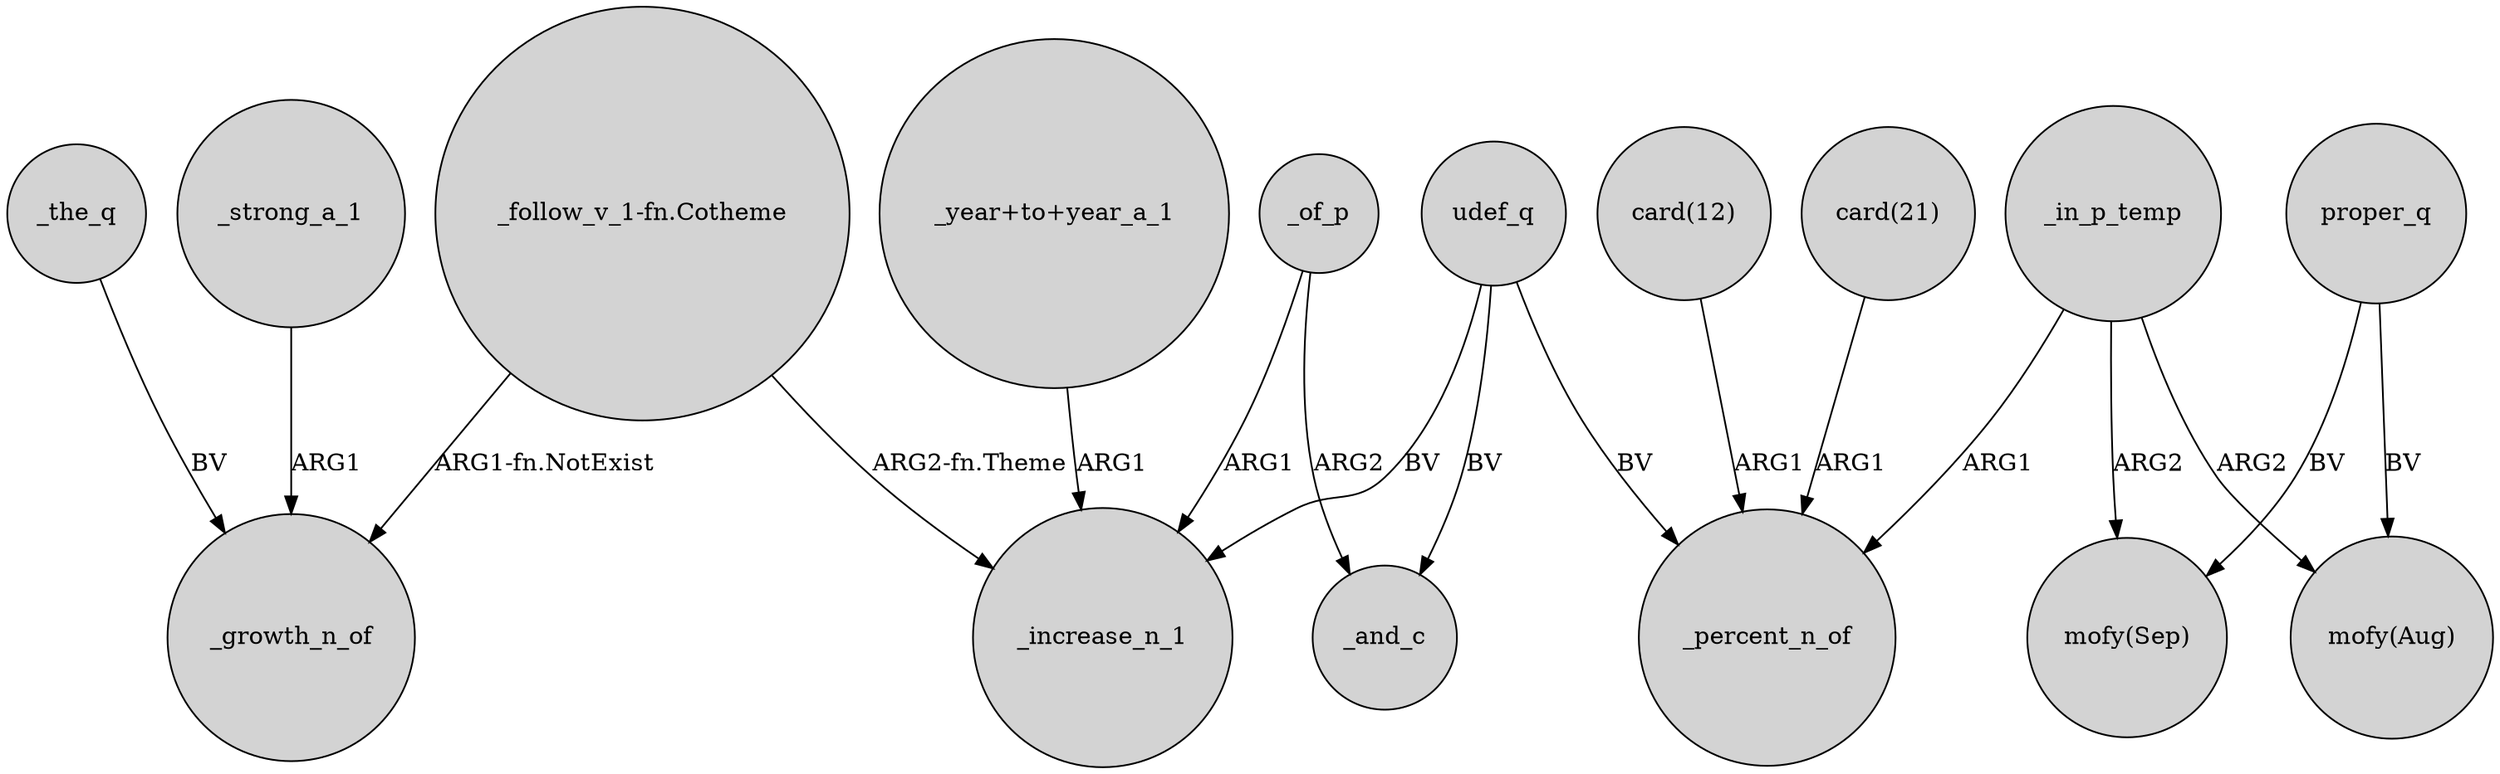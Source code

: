 digraph {
	node [shape=circle style=filled]
	_the_q -> _growth_n_of [label=BV]
	"card(12)" -> _percent_n_of [label=ARG1]
	_in_p_temp -> _percent_n_of [label=ARG1]
	_of_p -> _and_c [label=ARG2]
	"_follow_v_1-fn.Cotheme" -> _increase_n_1 [label="ARG2-fn.Theme"]
	_in_p_temp -> "mofy(Aug)" [label=ARG2]
	proper_q -> "mofy(Sep)" [label=BV]
	"_year+to+year_a_1" -> _increase_n_1 [label=ARG1]
	udef_q -> _percent_n_of [label=BV]
	udef_q -> _increase_n_1 [label=BV]
	proper_q -> "mofy(Aug)" [label=BV]
	"_follow_v_1-fn.Cotheme" -> _growth_n_of [label="ARG1-fn.NotExist"]
	udef_q -> _and_c [label=BV]
	_of_p -> _increase_n_1 [label=ARG1]
	_in_p_temp -> "mofy(Sep)" [label=ARG2]
	_strong_a_1 -> _growth_n_of [label=ARG1]
	"card(21)" -> _percent_n_of [label=ARG1]
}
